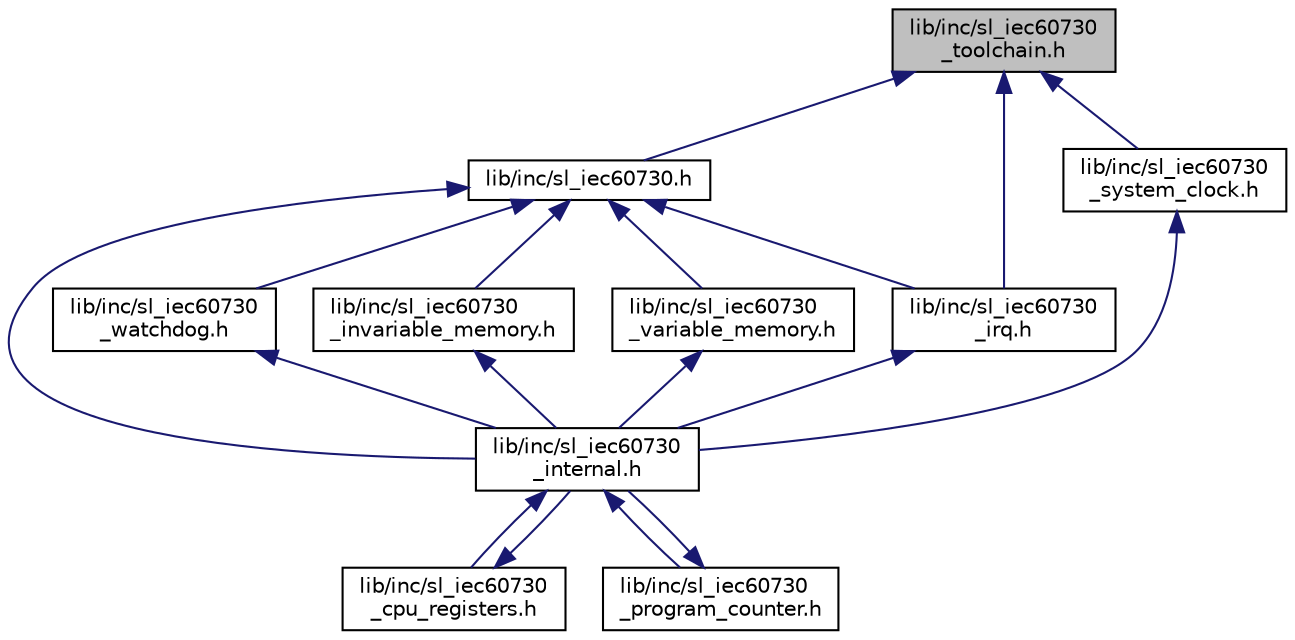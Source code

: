 digraph "lib/inc/sl_iec60730_toolchain.h"
{
 // LATEX_PDF_SIZE
  edge [fontname="Helvetica",fontsize="10",labelfontname="Helvetica",labelfontsize="10"];
  node [fontname="Helvetica",fontsize="10",shape=record];
  Node1 [label="lib/inc/sl_iec60730\l_toolchain.h",height=0.2,width=0.4,color="black", fillcolor="grey75", style="filled", fontcolor="black",tooltip="Compiler abstraction."];
  Node1 -> Node2 [dir="back",color="midnightblue",fontsize="10",style="solid",fontname="Helvetica"];
  Node2 [label="lib/inc/sl_iec60730.h",height=0.2,width=0.4,color="black", fillcolor="white", style="filled",URL="$sl__iec60730_8h.html",tooltip="Library definitions."];
  Node2 -> Node3 [dir="back",color="midnightblue",fontsize="10",style="solid",fontname="Helvetica"];
  Node3 [label="lib/inc/sl_iec60730\l_internal.h",height=0.2,width=0.4,color="black", fillcolor="white", style="filled",URL="$sl__iec60730__internal_8h.html",tooltip="Internal definitions."];
  Node3 -> Node4 [dir="back",color="midnightblue",fontsize="10",style="solid",fontname="Helvetica"];
  Node4 [label="lib/inc/sl_iec60730\l_cpu_registers.h",height=0.2,width=0.4,color="black", fillcolor="white", style="filled",URL="$sl__iec60730__cpu__registers_8h.html",tooltip="CPU Registers check."];
  Node4 -> Node3 [dir="back",color="midnightblue",fontsize="10",style="solid",fontname="Helvetica"];
  Node3 -> Node5 [dir="back",color="midnightblue",fontsize="10",style="solid",fontname="Helvetica"];
  Node5 [label="lib/inc/sl_iec60730\l_program_counter.h",height=0.2,width=0.4,color="black", fillcolor="white", style="filled",URL="$sl__iec60730__program__counter_8h.html",tooltip="Program Counter check."];
  Node5 -> Node3 [dir="back",color="midnightblue",fontsize="10",style="solid",fontname="Helvetica"];
  Node2 -> Node6 [dir="back",color="midnightblue",fontsize="10",style="solid",fontname="Helvetica"];
  Node6 [label="lib/inc/sl_iec60730\l_watchdog.h",height=0.2,width=0.4,color="black", fillcolor="white", style="filled",URL="$sl__iec60730__watchdog_8h.html",tooltip="Watchdog check."];
  Node6 -> Node3 [dir="back",color="midnightblue",fontsize="10",style="solid",fontname="Helvetica"];
  Node2 -> Node7 [dir="back",color="midnightblue",fontsize="10",style="solid",fontname="Helvetica"];
  Node7 [label="lib/inc/sl_iec60730\l_invariable_memory.h",height=0.2,width=0.4,color="black", fillcolor="white", style="filled",URL="$sl__iec60730__invariable__memory_8h.html",tooltip="Invariable memory check."];
  Node7 -> Node3 [dir="back",color="midnightblue",fontsize="10",style="solid",fontname="Helvetica"];
  Node2 -> Node8 [dir="back",color="midnightblue",fontsize="10",style="solid",fontname="Helvetica"];
  Node8 [label="lib/inc/sl_iec60730\l_variable_memory.h",height=0.2,width=0.4,color="black", fillcolor="white", style="filled",URL="$sl__iec60730__variable__memory_8h.html",tooltip="Variable memory check."];
  Node8 -> Node3 [dir="back",color="midnightblue",fontsize="10",style="solid",fontname="Helvetica"];
  Node2 -> Node9 [dir="back",color="midnightblue",fontsize="10",style="solid",fontname="Helvetica"];
  Node9 [label="lib/inc/sl_iec60730\l_irq.h",height=0.2,width=0.4,color="black", fillcolor="white", style="filled",URL="$sl__iec60730__irq_8h.html",tooltip="Interrupt check."];
  Node9 -> Node3 [dir="back",color="midnightblue",fontsize="10",style="solid",fontname="Helvetica"];
  Node1 -> Node10 [dir="back",color="midnightblue",fontsize="10",style="solid",fontname="Helvetica"];
  Node10 [label="lib/inc/sl_iec60730\l_system_clock.h",height=0.2,width=0.4,color="black", fillcolor="white", style="filled",URL="$sl__iec60730__system__clock_8h.html",tooltip="Clock check."];
  Node10 -> Node3 [dir="back",color="midnightblue",fontsize="10",style="solid",fontname="Helvetica"];
  Node1 -> Node9 [dir="back",color="midnightblue",fontsize="10",style="solid",fontname="Helvetica"];
}
